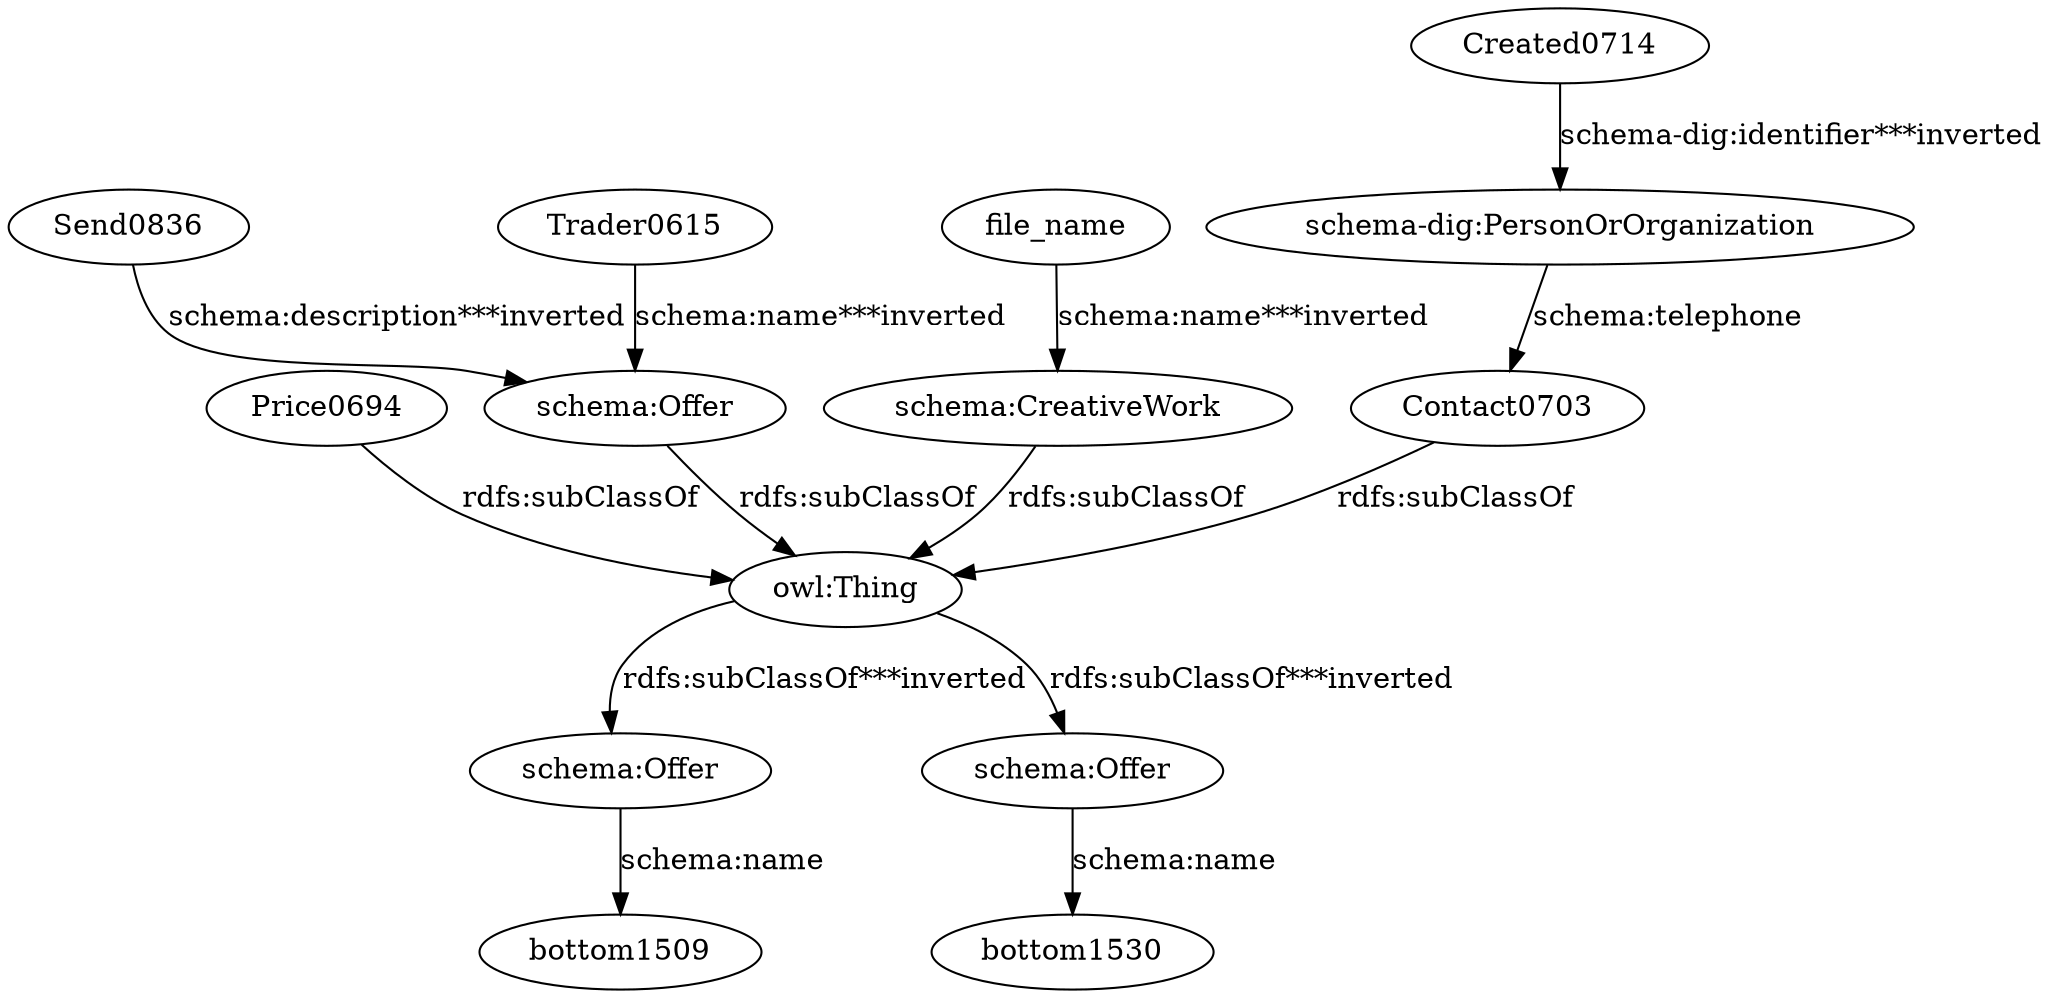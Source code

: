 digraph {
  Contact0703 [type=attribute_name,label=Contact0703]
  "owl:Thing" [type=special,label="owl:Thing"]
  Created0714 [type=attribute_name,label=Created0714]
  "schema-dig:PersonOrOrganization1" [type=class_uri,label="schema-dig:PersonOrOrganization"]
  Price0694 [type=attribute_name,label=Price0694]
  Send0836 [type=attribute_name,label=Send0836]
  "schema:Offer1" [type=class_uri,label="schema:Offer"]
  Trader0615 [type=attribute_name,label=Trader0615]
  file_name [type=attribute_name,label=file_name]
  "schema:CreativeWork1" [type=class_uri,label="schema:CreativeWork"]
  "schema:Offer2" [type=class_uri,label="schema:Offer"]
  "schema:Offer3" [type=class_uri,label="schema:Offer"]
  bottom1509 [type=attribute_name,label=bottom1509]
  bottom1530 [type=attribute_name,label=bottom1530]
  Contact0703 -> "owl:Thing" [label="rdfs:subClassOf",type=inherited]
  Created0714 -> "schema-dig:PersonOrOrganization1" [type=st_property_uri,label="schema-dig:identifier***inverted"]
  Price0694 -> "owl:Thing" [label="rdfs:subClassOf",type=inherited]
  Send0836 -> "schema:Offer1" [type=st_property_uri,label="schema:description***inverted"]
  Trader0615 -> "schema:Offer1" [type=st_property_uri,label="schema:name***inverted"]
  file_name -> "schema:CreativeWork1" [type=st_property_uri,label="schema:name***inverted"]
  "owl:Thing" -> "schema:Offer2" [type=inherited,label="rdfs:subClassOf***inverted"]
  "owl:Thing" -> "schema:Offer3" [type=inherited,label="rdfs:subClassOf***inverted"]
  "schema-dig:PersonOrOrganization1" -> Contact0703 [label="schema:telephone",type=st_property_uri]
  "schema:CreativeWork1" -> "owl:Thing" [label="rdfs:subClassOf",type=inherited]
  "schema:Offer1" -> "owl:Thing" [label="rdfs:subClassOf",type=inherited]
  "schema:Offer2" -> bottom1509 [label="schema:name",type=st_property_uri]
  "schema:Offer3" -> bottom1530 [label="schema:name",type=st_property_uri]
}
